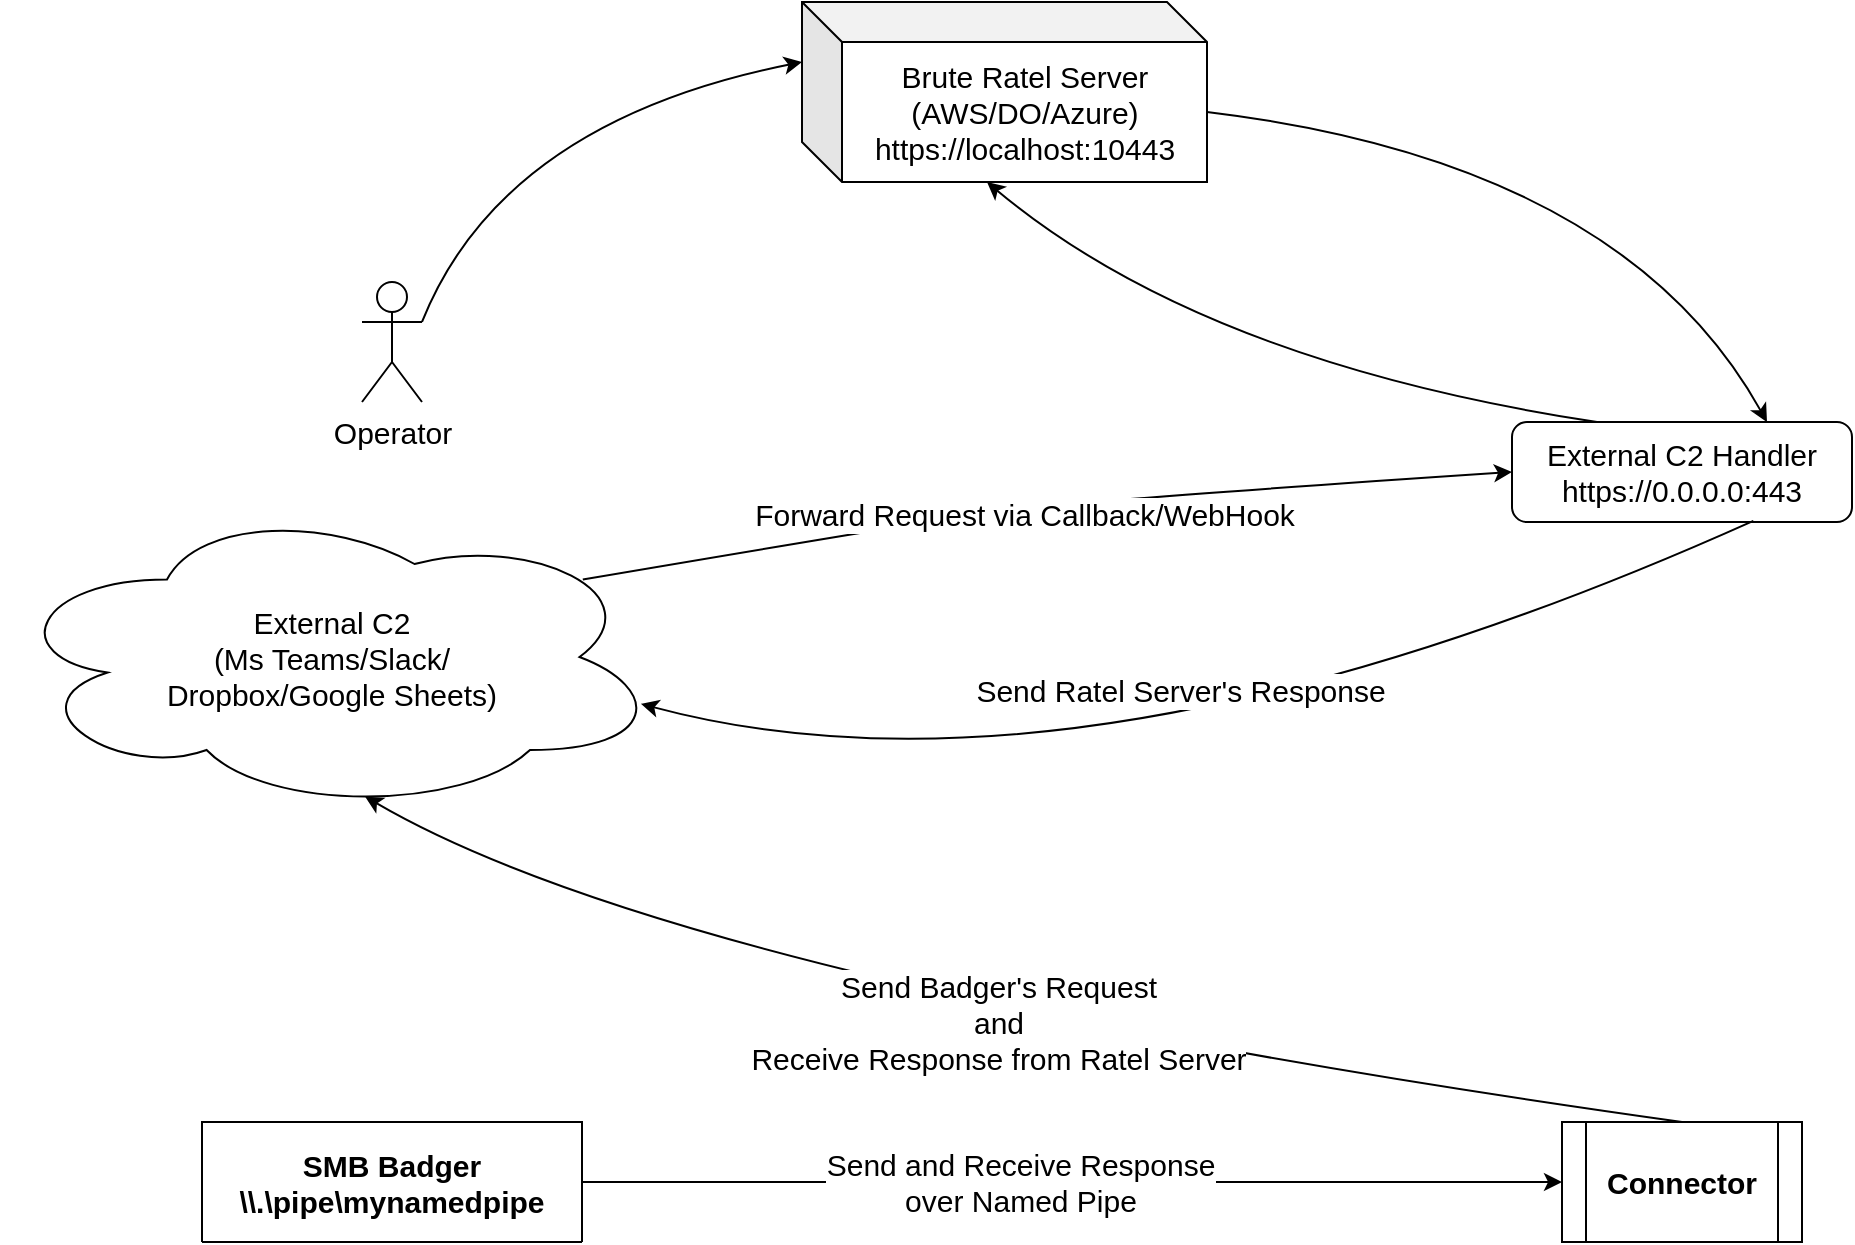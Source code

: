 <mxfile version="18.0.1" type="device"><diagram id="OS3NenhYYYBKTy5B-end" name="Page-1"><mxGraphModel dx="2222" dy="1252" grid="1" gridSize="10" guides="1" tooltips="1" connect="1" arrows="1" fold="1" page="0" pageScale="1" pageWidth="827" pageHeight="1169" math="0" shadow="0"><root><mxCell id="0"/><mxCell id="1" parent="0"/><mxCell id="FGfk4ZwWmCZkTWmuR7qa-1" value="&lt;font style=&quot;font-size: 15px;&quot;&gt;External C2&lt;br&gt;(Ms Teams/Slack/&lt;br&gt;Dropbox/Google Sheets)&lt;br&gt;&lt;/font&gt;" style="ellipse;shape=cloud;whiteSpace=wrap;html=1;fontSize=10;" parent="1" vertex="1"><mxGeometry x="-700" width="330" height="155" as="geometry"/></mxCell><mxCell id="FGfk4ZwWmCZkTWmuR7qa-2" value="&lt;font style=&quot;font-size: 15px;&quot;&gt;Operator&lt;/font&gt;" style="shape=umlActor;verticalLabelPosition=bottom;verticalAlign=top;html=1;outlineConnect=0;" parent="1" vertex="1"><mxGeometry x="-520" y="-110" width="30" height="60" as="geometry"/></mxCell><mxCell id="FGfk4ZwWmCZkTWmuR7qa-3" value="&lt;font style=&quot;font-size: 15px;&quot;&gt;Brute Ratel Server&lt;br&gt;(AWS/DO/Azure)&lt;br&gt;https://localhost:10443&lt;br&gt;&lt;/font&gt;" style="shape=cube;whiteSpace=wrap;html=1;boundedLbl=1;backgroundOutline=1;darkOpacity=0.05;darkOpacity2=0.1;" parent="1" vertex="1"><mxGeometry x="-300" y="-250" width="202.5" height="90" as="geometry"/></mxCell><mxCell id="FGfk4ZwWmCZkTWmuR7qa-4" value="" style="curved=1;endArrow=classic;html=1;exitX=1;exitY=0.333;exitDx=0;exitDy=0;exitPerimeter=0;entryX=0;entryY=0;entryDx=0;entryDy=30;entryPerimeter=0;" parent="1" source="FGfk4ZwWmCZkTWmuR7qa-2" target="FGfk4ZwWmCZkTWmuR7qa-3" edge="1"><mxGeometry width="50" height="50" relative="1" as="geometry"><mxPoint x="130" y="720" as="sourcePoint"/><mxPoint x="180" y="670" as="targetPoint"/><Array as="points"><mxPoint x="-450" y="-190"/></Array></mxGeometry></mxCell><mxCell id="VwifSwqLow6xRIoeaCAB-1" value="External C2 Handler&lt;br&gt;https://0.0.0.0:443" style="rounded=1;whiteSpace=wrap;html=1;fontSize=15;" vertex="1" parent="1"><mxGeometry x="55" y="-40" width="170" height="50" as="geometry"/></mxCell><mxCell id="VwifSwqLow6xRIoeaCAB-2" value="" style="curved=1;endArrow=classic;html=1;exitX=0.25;exitY=0;exitDx=0;exitDy=0;entryX=0;entryY=0;entryDx=92.5;entryDy=90;entryPerimeter=0;" edge="1" parent="1" source="VwifSwqLow6xRIoeaCAB-1" target="FGfk4ZwWmCZkTWmuR7qa-3"><mxGeometry width="50" height="50" relative="1" as="geometry"><mxPoint x="-160" y="30" as="sourcePoint"/><mxPoint x="-32.5" y="-60" as="targetPoint"/><Array as="points"><mxPoint x="-100" y="-70"/></Array></mxGeometry></mxCell><mxCell id="VwifSwqLow6xRIoeaCAB-3" value="" style="curved=1;endArrow=classic;html=1;exitX=0;exitY=0;exitDx=202.5;exitDy=55;exitPerimeter=0;entryX=0.75;entryY=0;entryDx=0;entryDy=0;" edge="1" parent="1" source="FGfk4ZwWmCZkTWmuR7qa-3" target="VwifSwqLow6xRIoeaCAB-1"><mxGeometry width="50" height="50" relative="1" as="geometry"><mxPoint x="-360.0" y="80" as="sourcePoint"/><mxPoint x="-240" y="40" as="targetPoint"/><Array as="points"><mxPoint x="110" y="-170"/></Array></mxGeometry></mxCell><mxCell id="VwifSwqLow6xRIoeaCAB-8" value="" style="edgeStyle=orthogonalEdgeStyle;rounded=0;orthogonalLoop=1;jettySize=auto;html=1;fontSize=15;" edge="1" parent="1" source="VwifSwqLow6xRIoeaCAB-6" target="VwifSwqLow6xRIoeaCAB-7"><mxGeometry relative="1" as="geometry"/></mxCell><mxCell id="VwifSwqLow6xRIoeaCAB-11" value="Send and Receive Response&lt;br&gt;over Named Pipe" style="edgeLabel;html=1;align=center;verticalAlign=middle;resizable=0;points=[];fontSize=15;" vertex="1" connectable="0" parent="VwifSwqLow6xRIoeaCAB-8"><mxGeometry x="-0.213" relative="1" as="geometry"><mxPoint x="26" as="offset"/></mxGeometry></mxCell><mxCell id="VwifSwqLow6xRIoeaCAB-6" value="SMB Badger&#10;\\.\pipe\mynamedpipe" style="swimlane;fontSize=15;startSize=60;" vertex="1" parent="1"><mxGeometry x="-600" y="310" width="190" height="60" as="geometry"/></mxCell><mxCell id="VwifSwqLow6xRIoeaCAB-7" value="Connector" style="shape=process;whiteSpace=wrap;html=1;backgroundOutline=1;fontSize=15;fontStyle=1;startSize=40;" vertex="1" parent="1"><mxGeometry x="80" y="310" width="120" height="60" as="geometry"/></mxCell><mxCell id="VwifSwqLow6xRIoeaCAB-9" value="" style="curved=1;endArrow=classic;html=1;rounded=0;fontSize=15;exitX=0.5;exitY=0;exitDx=0;exitDy=0;entryX=0.55;entryY=0.95;entryDx=0;entryDy=0;entryPerimeter=0;" edge="1" parent="1" source="VwifSwqLow6xRIoeaCAB-7" target="FGfk4ZwWmCZkTWmuR7qa-1"><mxGeometry width="50" height="50" relative="1" as="geometry"><mxPoint x="-210" y="170" as="sourcePoint"/><mxPoint x="-160" y="120" as="targetPoint"/><Array as="points"><mxPoint x="-360" y="240"/></Array></mxGeometry></mxCell><mxCell id="VwifSwqLow6xRIoeaCAB-10" value="&lt;font style=&quot;font-size: 15px;&quot;&gt;Send Badger's Request&lt;br&gt;and&lt;br&gt;Receive Response from Ratel Server&lt;/font&gt;" style="edgeLabel;html=1;align=center;verticalAlign=middle;resizable=0;points=[];fontSize=15;" vertex="1" connectable="0" parent="VwifSwqLow6xRIoeaCAB-9"><mxGeometry x="0.004" y="-2" relative="1" as="geometry"><mxPoint as="offset"/></mxGeometry></mxCell><mxCell id="VwifSwqLow6xRIoeaCAB-15" value="" style="curved=1;endArrow=classic;html=1;rounded=0;fontSize=15;exitX=0.71;exitY=0.988;exitDx=0;exitDy=0;exitPerimeter=0;entryX=0.968;entryY=0.651;entryDx=0;entryDy=0;entryPerimeter=0;" edge="1" parent="1" source="VwifSwqLow6xRIoeaCAB-1" target="FGfk4ZwWmCZkTWmuR7qa-1"><mxGeometry width="50" height="50" relative="1" as="geometry"><mxPoint x="-210" y="160" as="sourcePoint"/><mxPoint x="-160" y="110" as="targetPoint"/><Array as="points"><mxPoint x="-160" y="160"/></Array></mxGeometry></mxCell><mxCell id="VwifSwqLow6xRIoeaCAB-19" value="Send Ratel Server's Response" style="edgeLabel;html=1;align=center;verticalAlign=middle;resizable=0;points=[];fontSize=15;" vertex="1" connectable="0" parent="VwifSwqLow6xRIoeaCAB-15"><mxGeometry x="-0.005" y="-41" relative="1" as="geometry"><mxPoint as="offset"/></mxGeometry></mxCell><mxCell id="VwifSwqLow6xRIoeaCAB-17" value="" style="curved=1;endArrow=classic;html=1;rounded=0;fontSize=15;exitX=0.88;exitY=0.25;exitDx=0;exitDy=0;exitPerimeter=0;entryX=0;entryY=0.5;entryDx=0;entryDy=0;" edge="1" parent="1" source="FGfk4ZwWmCZkTWmuR7qa-1" target="VwifSwqLow6xRIoeaCAB-1"><mxGeometry width="50" height="50" relative="1" as="geometry"><mxPoint x="-210" y="140" as="sourcePoint"/><mxPoint x="-160" y="90" as="targetPoint"/><Array as="points"><mxPoint x="-240" y="10"/><mxPoint x="-170"/></Array></mxGeometry></mxCell><mxCell id="VwifSwqLow6xRIoeaCAB-18" value="Forward Request via Callback/WebHook" style="edgeLabel;html=1;align=center;verticalAlign=middle;resizable=0;points=[];fontSize=15;" vertex="1" connectable="0" parent="VwifSwqLow6xRIoeaCAB-17"><mxGeometry x="-0.049" y="-3" relative="1" as="geometry"><mxPoint as="offset"/></mxGeometry></mxCell></root></mxGraphModel></diagram></mxfile>